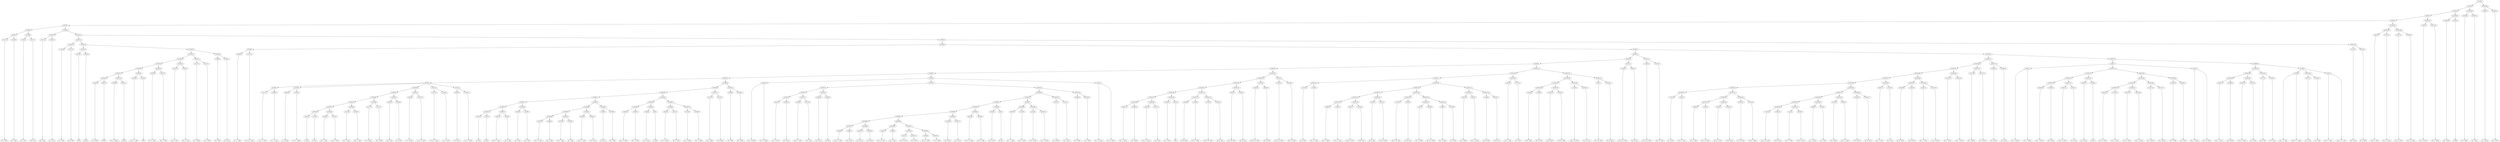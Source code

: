 digraph sample{
"L5217(0)"->"[D  E  F](0)"
"L-2362(0)"->"[F  G  A](0)"
"L5538(7)"->"L5217(0)"
"L5538(7)"->"L-2362(0)"
"L-2362(1)"->"[F  G  A](1)"
"L5217(1)"->"[D  E  F](1)"
"L5538(8)"->"L-2362(1)"
"L5538(8)"->"L5217(1)"
"L5538(6)"->"L5538(7)"
"L5538(6)"->"L5538(8)"
"L5217(2)"->"[D  E  F](2)"
"L-2362(2)"->"[F  G  A](2)"
"L5538(10)"->"L5217(2)"
"L5538(10)"->"L-2362(2)"
"L-2362(3)"->"[F  G  A](3)"
"L5217(3)"->"[D  E  F](3)"
"L5538(13)"->"L-2362(3)"
"L5538(13)"->"L5217(3)"
"L2387(0)"->"[D](0)"
"L5007(0)"->"[rest](0)"
"L5538(15)"->"L2387(0)"
"L5538(15)"->"L5007(0)"
"L2442(0)"->"[D  F  Ais](0)"
"L5007(1)"->"[rest](1)"
"L5538(22)"->"L2442(0)"
"L5538(22)"->"L5007(1)"
"L4550(0)"->"[D  E  G  Ais](0)"
"L5007(2)"->"[rest](2)"
"L5538(23)"->"L4550(0)"
"L5538(23)"->"L5007(2)"
"L5538(21)"->"L5538(22)"
"L5538(21)"->"L5538(23)"
"L3616(0)"->"[Cis  E  G  A](0)"
"L3319(0)"->"[A](0)"
"L5538(24)"->"L3616(0)"
"L5538(24)"->"L3319(0)"
"L5538(20)"->"L5538(21)"
"L5538(20)"->"L5538(24)"
"L4205(0)"->"[D  F  G  A](0)"
"L2472(0)"->"[D  E  F  A](0)"
"L5538(25)"->"L4205(0)"
"L5538(25)"->"L2472(0)"
"L5538(19)"->"L5538(20)"
"L5538(19)"->"L5538(25)"
"L2472(1)"->"[D  E  F  A](1)"
"L4205(1)"->"[D  F  G  A](1)"
"L5538(26)"->"L2472(1)"
"L5538(26)"->"L4205(1)"
"L5538(18)"->"L5538(19)"
"L5538(18)"->"L5538(26)"
"L4127(0)"->"[D  G  Ais](0)"
"L4127(1)"->"[D  G  Ais](1)"
"L5538(27)"->"L4127(0)"
"L5538(27)"->"L4127(1)"
"L5538(17)"->"L5538(18)"
"L5538(17)"->"L5538(27)"
"L3338(0)"->"[D  F  A](0)"
"L3338(1)"->"[D  F  A](1)"
"L5538(28)"->"L3338(0)"
"L5538(28)"->"L3338(1)"
"L5538(16)"->"L5538(17)"
"L5538(16)"->"L5538(28)"
"L5538(14)"->"L5538(15)"
"L5538(14)"->"L5538(16)"
"L5538(12)"->"L5538(13)"
"L5538(12)"->"L5538(14)"
"L5286(0)"->"[C  F  G  A](0)"
"L-2271(0)"->"[C  D  E  F  A](0)"
"L5339(0)"->"L5286(0)"
"L5339(0)"->"L-2271(0)"
"L-2271(1)"->"[C  D  E  F  A](1)"
"L5286(1)"->"[C  F  G  A](1)"
"L5220(0)"->"L-2271(1)"
"L5220(0)"->"L5286(1)"
"L4630(0)"->"[C  E  Ais](0)"
"L3252(0)"->"[C  E  G  Ais](0)"
"L5139(0)"->"L4630(0)"
"L5139(0)"->"L3252(0)"
"L3702(0)"->"[F  A](0)"
"L3702(1)"->"[F  A](1)"
"L5538(43)"->"L3702(0)"
"L5538(43)"->"L3702(1)"
"L4205(2)"->"[D  F  G  A](2)"
"L2472(2)"->"[D  E  F  A](2)"
"L5538(44)"->"L4205(2)"
"L5538(44)"->"L2472(2)"
"L5538(42)"->"L5538(43)"
"L5538(42)"->"L5538(44)"
"L2472(3)"->"[D  E  F  A](3)"
"L4205(3)"->"[D  F  G  A](3)"
"L5538(45)"->"L2472(3)"
"L5538(45)"->"L4205(3)"
"L5538(41)"->"L5538(42)"
"L5538(41)"->"L5538(45)"
"L4127(2)"->"[D  G  Ais](2)"
"L4127(3)"->"[D  G  Ais](3)"
"L5538(46)"->"L4127(2)"
"L5538(46)"->"L4127(3)"
"L5538(40)"->"L5538(41)"
"L5538(40)"->"L5538(46)"
"L3338(2)"->"[D  F  A](2)"
"L3338(3)"->"[D  F  A](3)"
"L5538(47)"->"L3338(2)"
"L5538(47)"->"L3338(3)"
"L5538(39)"->"L5538(40)"
"L5538(39)"->"L5538(47)"
"L5286(2)"->"[C  F  G  A](2)"
"L-2271(2)"->"[C  D  E  F  A](2)"
"L5339(1)"->"L5286(2)"
"L5339(1)"->"L-2271(2)"
"L5538(38)"->"L5538(39)"
"L5538(38)"->"L5339(1)"
"L-2271(3)"->"[C  D  E  F  A](3)"
"L5286(3)"->"[C  F  G  A](3)"
"L5220(1)"->"L-2271(3)"
"L5220(1)"->"L5286(3)"
"L4630(1)"->"[C  E  Ais](1)"
"L3252(1)"->"[C  E  G  Ais](1)"
"L5139(1)"->"L4630(1)"
"L5139(1)"->"L3252(1)"
"L5520(0)"->"L5220(0)"
"L5520(0)"->"L5139(0)"
"L5520(0)"->"L5538(38)"
"L5520(0)"->"L5220(1)"
"L5520(0)"->"L5139(1)"
"L3702(2)"->"[F  A](2)"
"L3702(3)"->"[F  A](3)"
"L5538(54)"->"L3702(2)"
"L5538(54)"->"L3702(3)"
"L3616(1)"->"[Cis  E  G  A](1)"
"L3564(0)"->"[Cis  E  A](0)"
"L5538(55)"->"L3616(1)"
"L5538(55)"->"L3564(0)"
"L5538(53)"->"L5538(54)"
"L5538(53)"->"L5538(55)"
"L3338(4)"->"[D  F  A](4)"
"L3338(5)"->"[D  F  A](5)"
"L5538(56)"->"L3338(4)"
"L5538(56)"->"L3338(5)"
"L5538(52)"->"L5538(53)"
"L5538(52)"->"L5538(56)"
"L3616(2)"->"[Cis  E  G  A](2)"
"L3289(0)"->"[Cis  G  A](0)"
"L5538(60)"->"L3616(2)"
"L5538(60)"->"L3289(0)"
"L2472(4)"->"[D  E  F  A](4)"
"L3338(6)"->"[D  F  A](6)"
"L5538(61)"->"L2472(4)"
"L5538(61)"->"L3338(6)"
"L5538(59)"->"L5538(60)"
"L5538(59)"->"L5538(61)"
"L3616(3)"->"[Cis  E  G  A](3)"
"L3564(1)"->"[Cis  E  A](1)"
"L5538(62)"->"L3616(3)"
"L5538(62)"->"L3564(1)"
"L5538(58)"->"L5538(59)"
"L5538(58)"->"L5538(62)"
"L3338(7)"->"[D  F  A](7)"
"L3338(8)"->"[D  F  A](8)"
"L5538(63)"->"L3338(7)"
"L5538(63)"->"L3338(8)"
"L5538(57)"->"L5538(58)"
"L5538(57)"->"L5538(63)"
"L5538(51)"->"L5538(52)"
"L5538(51)"->"L5538(57)"
"L3616(4)"->"[Cis  E  G  A](4)"
"L4205(4)"->"[D  F  G  A](4)"
"L5538(66)"->"L3616(4)"
"L5538(66)"->"L4205(4)"
"L3564(2)"->"[Cis  E  A](2)"
"L93(0)"->"[E  A](0)"
"L5538(67)"->"L3564(2)"
"L5538(67)"->"L93(0)"
"L5538(65)"->"L5538(66)"
"L5538(65)"->"L5538(67)"
"L4205(5)"->"[D  F  G  A](5)"
"L2472(5)"->"[D  E  F  A](5)"
"L5538(69)"->"L4205(5)"
"L5538(69)"->"L2472(5)"
"L2472(6)"->"[D  E  F  A](6)"
"L4205(6)"->"[D  F  G  A](6)"
"L5538(70)"->"L2472(6)"
"L5538(70)"->"L4205(6)"
"L5538(68)"->"L5538(69)"
"L5538(68)"->"L5538(70)"
"L5538(64)"->"L5538(65)"
"L5538(64)"->"L5538(68)"
"L5538(50)"->"L5538(51)"
"L5538(50)"->"L5538(64)"
"L4127(4)"->"[D  G  Ais](4)"
"L4127(5)"->"[D  G  Ais](5)"
"L5538(71)"->"L4127(4)"
"L5538(71)"->"L4127(5)"
"L5538(49)"->"L5538(50)"
"L5538(49)"->"L5538(71)"
"L3338(9)"->"[D  F  A](9)"
"L3338(10)"->"[D  F  A](10)"
"L5538(72)"->"L3338(9)"
"L5538(72)"->"L3338(10)"
"L5538(48)"->"L5538(49)"
"L5538(48)"->"L5538(72)"
"L5538(37)"->"L5520(0)"
"L5538(37)"->"L5538(48)"
"L1942(0)"->"[E  G  A  Ais](0)"
"L1942(0)"->"[E  F  G  Ais](0)"
"L4205(7)"->"[D  F  G  A](7)"
"L3338(11)"->"[D  F  A](11)"
"L5538(76)"->"L4205(7)"
"L5538(76)"->"L3338(11)"
"L3616(5)"->"[Cis  E  G  A](5)"
"L4741(0)"->"[E  G  A](0)"
"L5538(77)"->"L3616(5)"
"L5538(77)"->"L4741(0)"
"L5538(75)"->"L5538(76)"
"L5538(75)"->"L5538(77)"
"L3338(12)"->"[D  F  A](12)"
"L-2386(0)"->"[D  A](0)"
"L5538(78)"->"L3338(12)"
"L5538(78)"->"L-2386(0)"
"L5538(74)"->"L5538(75)"
"L5538(74)"->"L5538(78)"
"L3616(6)"->"[Cis  E  G  A](6)"
"L3564(3)"->"[Cis  E  A](3)"
"L5538(87)"->"L3616(6)"
"L5538(87)"->"L3564(3)"
"L3338(13)"->"[D  F  A](13)"
"L3338(14)"->"[D  F  A](14)"
"L5538(88)"->"L3338(13)"
"L5538(88)"->"L3338(14)"
"L5538(86)"->"L5538(87)"
"L5538(86)"->"L5538(88)"
"L3616(7)"->"[Cis  E  G  A](7)"
"L3289(1)"->"[Cis  G  A](1)"
"L5538(90)"->"L3616(7)"
"L5538(90)"->"L3289(1)"
"L2472(7)"->"[D  E  F  A](7)"
"L3338(15)"->"[D  F  A](15)"
"L5538(92)"->"L2472(7)"
"L5538(92)"->"L3338(15)"
"L3616(8)"->"[Cis  E  G  A](8)"
"L3564(4)"->"[Cis  E  A](4)"
"L5538(93)"->"L3616(8)"
"L5538(93)"->"L3564(4)"
"L5538(91)"->"L5538(92)"
"L5538(91)"->"L5538(93)"
"L5538(89)"->"L5538(90)"
"L5538(89)"->"L5538(91)"
"L5538(85)"->"L5538(86)"
"L5538(85)"->"L5538(89)"
"L3338(16)"->"[D  F  A](16)"
"L3338(17)"->"[D  F  A](17)"
"L5538(94)"->"L3338(16)"
"L5538(94)"->"L3338(17)"
"L5538(84)"->"L5538(85)"
"L5538(84)"->"L5538(94)"
"L3616(9)"->"[Cis  E  G  A](9)"
"L4205(8)"->"[D  F  G  A](8)"
"L5538(95)"->"L3616(9)"
"L5538(95)"->"L4205(8)"
"L5538(83)"->"L5538(84)"
"L5538(83)"->"L5538(95)"
"L3564(5)"->"[Cis  E  A](5)"
"L93(1)"->"[E  A](1)"
"L5538(96)"->"L3564(5)"
"L5538(96)"->"L93(1)"
"L5538(82)"->"L5538(83)"
"L5538(82)"->"L5538(96)"
"L4205(9)"->"[D  F  G  A](9)"
"L2472(8)"->"[D  E  F  A](8)"
"L5538(98)"->"L4205(9)"
"L5538(98)"->"L2472(8)"
"L2472(9)"->"[D  E  F  A](9)"
"L4205(10)"->"[D  F  G  A](10)"
"L5538(99)"->"L2472(9)"
"L5538(99)"->"L4205(10)"
"L5538(97)"->"L5538(98)"
"L5538(97)"->"L5538(99)"
"L5538(81)"->"L5538(82)"
"L5538(81)"->"L5538(97)"
"L4127(6)"->"[D  G  Ais](6)"
"L4127(7)"->"[D  G  Ais](7)"
"L5538(100)"->"L4127(6)"
"L5538(100)"->"L4127(7)"
"L5538(80)"->"L5538(81)"
"L5538(80)"->"L5538(100)"
"L3338(18)"->"[D  F  A](18)"
"L3338(19)"->"[D  F  A](19)"
"L5538(101)"->"L3338(18)"
"L5538(101)"->"L3338(19)"
"L5538(79)"->"L5538(80)"
"L5538(79)"->"L5538(101)"
"L5538(73)"->"L5538(74)"
"L5538(73)"->"L5538(79)"
"L1942(1)"->"[E  G  A  Ais](1)"
"L1942(1)"->"[E  F  G  Ais](1)"
"L5454(0)"->"L1942(0)"
"L5454(0)"->"L5538(73)"
"L5454(0)"->"L1942(1)"
"L5538(36)"->"L5538(37)"
"L5538(36)"->"L5454(0)"
"L4205(11)"->"[D  F  G  A](11)"
"L3338(20)"->"[D  F  A](20)"
"L5538(108)"->"L4205(11)"
"L5538(108)"->"L3338(20)"
"L3616(10)"->"[Cis  E  G  A](10)"
"L4741(1)"->"[E  G  A](1)"
"L5538(109)"->"L3616(10)"
"L5538(109)"->"L4741(1)"
"L5538(107)"->"L5538(108)"
"L5538(107)"->"L5538(109)"
"L3338(21)"->"[D  F  A](21)"
"L2387(1)"->"[D](1)"
"L5538(110)"->"L3338(21)"
"L5538(110)"->"L2387(1)"
"L5538(106)"->"L5538(107)"
"L5538(106)"->"L5538(110)"
"L1954(0)"->"[D  Fis  A](0)"
"L3241(0)"->"[D  Fis  A  B](0)"
"L5538(112)"->"L1954(0)"
"L5538(112)"->"L3241(0)"
"L-2376(0)"->"[Cis  D  Fis  A](0)"
"L1954(1)"->"[D  Fis  A](1)"
"L5538(113)"->"L-2376(0)"
"L5538(113)"->"L1954(1)"
"L5538(111)"->"L5538(112)"
"L5538(111)"->"L5538(113)"
"L5538(105)"->"L5538(106)"
"L5538(105)"->"L5538(111)"
"L297(0)"->"[D  E  Fis  A](0)"
"L1954(2)"->"[D  Fis  A](2)"
"L5538(114)"->"L297(0)"
"L5538(114)"->"L1954(2)"
"L5538(104)"->"L5538(105)"
"L5538(104)"->"L5538(114)"
"L-2382(0)"->"[D  Fis  Gis  B](0)"
"L5002(0)"->"[D  Gis  B](0)"
"L5531(0)"->"L-2382(0)"
"L5531(0)"->"L5002(0)"
"L5538(103)"->"L5538(104)"
"L5538(103)"->"L5531(0)"
"L-2382(1)"->"[D  Fis  Gis  B](1)"
"L4270(0)"->"[D  E  Gis  B](0)"
"L5531(1)"->"L-2382(1)"
"L5531(1)"->"L4270(0)"
"L5538(102)"->"L5538(103)"
"L5538(102)"->"L5531(1)"
"L5538(35)"->"L5538(36)"
"L5538(35)"->"L5538(102)"
"L-2372(0)"->"[D  G  A](0)"
"L2078(0)"->"[Cis  D  G  A](0)"
"L5538(118)"->"L-2372(0)"
"L5538(118)"->"L2078(0)"
"L3099(0)"->"[D  G  A  B](0)"
"L2078(1)"->"[Cis  D  G  A](1)"
"L5538(123)"->"L3099(0)"
"L5538(123)"->"L2078(1)"
"L3241(1)"->"[D  Fis  A  B](1)"
"L1954(3)"->"[D  Fis  A](3)"
"L5538(124)"->"L3241(1)"
"L5538(124)"->"L1954(3)"
"L5538(122)"->"L5538(123)"
"L5538(122)"->"L5538(124)"
"L1954(4)"->"[D  Fis  A](4)"
"L3241(2)"->"[D  Fis  A  B](2)"
"L5538(125)"->"L1954(4)"
"L5538(125)"->"L3241(2)"
"L5538(121)"->"L5538(122)"
"L5538(121)"->"L5538(125)"
"L-2376(1)"->"[Cis  D  Fis  A](1)"
"L1954(5)"->"[D  Fis  A](5)"
"L5538(127)"->"L-2376(1)"
"L5538(127)"->"L1954(5)"
"L113(0)"->"[D  E  G  B](0)"
"L1658(0)"->"[D  Fis  G  B](0)"
"L5538(129)"->"L113(0)"
"L5538(129)"->"L1658(0)"
"L3099(1)"->"[D  G  A  B](1)"
"L2740(0)"->"[D  G  B](0)"
"L5538(130)"->"L3099(1)"
"L5538(130)"->"L2740(0)"
"L5538(128)"->"L5538(129)"
"L5538(128)"->"L5538(130)"
"L5538(126)"->"L5538(127)"
"L5538(126)"->"L5538(128)"
"L5538(120)"->"L5538(121)"
"L5538(120)"->"L5538(126)"
"L4127(8)"->"[D  G  Ais](8)"
"L4550(1)"->"[D  E  G  Ais](1)"
"L5538(132)"->"L4127(8)"
"L5538(132)"->"L4550(1)"
"L1954(6)"->"[D  Fis  A](6)"
"L1954(7)"->"[D  Fis  A](7)"
"L5538(133)"->"L1954(6)"
"L5538(133)"->"L1954(7)"
"L5538(131)"->"L5538(132)"
"L5538(131)"->"L5538(133)"
"L5538(119)"->"L5538(120)"
"L5538(119)"->"L5538(131)"
"L5538(117)"->"L5538(118)"
"L5538(117)"->"L5538(119)"
"L3952(0)"->"[D  E  G  A](0)"
"L-2372(1)"->"[D  G  A](1)"
"L5538(134)"->"L3952(0)"
"L5538(134)"->"L-2372(1)"
"L5538(116)"->"L5538(117)"
"L5538(116)"->"L5538(134)"
"L1954(8)"->"[D  Fis  A](8)"
"L1954(9)"->"[D  Fis  A](9)"
"L5538(138)"->"L1954(8)"
"L5538(138)"->"L1954(9)"
"L1954(10)"->"[D  Fis  A](10)"
"L3241(3)"->"[D  Fis  A  B](3)"
"L5538(139)"->"L1954(10)"
"L5538(139)"->"L3241(3)"
"L5538(137)"->"L5538(138)"
"L5538(137)"->"L5538(139)"
"L-2376(2)"->"[Cis  D  Fis  A](2)"
"L1954(11)"->"[D  Fis  A](11)"
"L5538(140)"->"L-2376(2)"
"L5538(140)"->"L1954(11)"
"L5538(136)"->"L5538(137)"
"L5538(136)"->"L5538(140)"
"L297(1)"->"[D  E  Fis  A](1)"
"L1954(12)"->"[D  Fis  A](12)"
"L5538(141)"->"L297(1)"
"L5538(141)"->"L1954(12)"
"L5538(135)"->"L5538(136)"
"L5538(135)"->"L5538(141)"
"L5538(115)"->"L5538(116)"
"L5538(115)"->"L5538(135)"
"L5538(34)"->"L5538(35)"
"L5538(34)"->"L5538(115)"
"L-2382(2)"->"[D  Fis  Gis  B](2)"
"L5002(1)"->"[D  Gis  B](1)"
"L5531(2)"->"L-2382(2)"
"L5531(2)"->"L5002(1)"
"L5538(33)"->"L5538(34)"
"L5538(33)"->"L5531(2)"
"L-2382(3)"->"[D  Fis  Gis  B](3)"
"L4270(1)"->"[D  E  Gis  B](1)"
"L5531(3)"->"L-2382(3)"
"L5531(3)"->"L4270(1)"
"L5538(32)"->"L5538(33)"
"L5538(32)"->"L5531(3)"
"L-2372(2)"->"[D  G  A](2)"
"L2078(2)"->"[Cis  D  G  A](2)"
"L5538(150)"->"L-2372(2)"
"L5538(150)"->"L2078(2)"
"L3099(2)"->"[D  G  A  B](2)"
"L2078(3)"->"[Cis  D  G  A](3)"
"L5538(153)"->"L3099(2)"
"L5538(153)"->"L2078(3)"
"L3241(4)"->"[D  Fis  A  B](4)"
"L1954(13)"->"[D  Fis  A](13)"
"L5538(154)"->"L3241(4)"
"L5538(154)"->"L1954(13)"
"L5538(152)"->"L5538(153)"
"L5538(152)"->"L5538(154)"
"L1954(14)"->"[D  Fis  A](14)"
"L3241(5)"->"[D  Fis  A  B](5)"
"L5538(155)"->"L1954(14)"
"L5538(155)"->"L3241(5)"
"L5538(151)"->"L5538(152)"
"L5538(151)"->"L5538(155)"
"L5538(149)"->"L5538(150)"
"L5538(149)"->"L5538(151)"
"L-2376(3)"->"[Cis  D  Fis  A](3)"
"L1954(15)"->"[D  Fis  A](15)"
"L5538(160)"->"L-2376(3)"
"L5538(160)"->"L1954(15)"
"L113(1)"->"[D  E  G  B](1)"
"L1658(1)"->"[D  Fis  G  B](1)"
"L5538(161)"->"L113(1)"
"L5538(161)"->"L1658(1)"
"L5538(159)"->"L5538(160)"
"L5538(159)"->"L5538(161)"
"L3099(3)"->"[D  G  A  B](3)"
"L2740(1)"->"[D  G  B](1)"
"L5538(162)"->"L3099(3)"
"L5538(162)"->"L2740(1)"
"L5538(158)"->"L5538(159)"
"L5538(158)"->"L5538(162)"
"L4127(9)"->"[D  G  Ais](9)"
"L4550(2)"->"[D  E  G  Ais](2)"
"L5538(163)"->"L4127(9)"
"L5538(163)"->"L4550(2)"
"L5538(157)"->"L5538(158)"
"L5538(157)"->"L5538(163)"
"L1954(16)"->"[D  Fis  A](16)"
"L1954(17)"->"[D  Fis  A](17)"
"L5538(164)"->"L1954(16)"
"L5538(164)"->"L1954(17)"
"L5538(156)"->"L5538(157)"
"L5538(156)"->"L5538(164)"
"L5538(148)"->"L5538(149)"
"L5538(148)"->"L5538(156)"
"L3952(1)"->"[D  E  G  A](1)"
"L-2372(3)"->"[D  G  A](3)"
"L5538(165)"->"L3952(1)"
"L5538(165)"->"L-2372(3)"
"L5538(147)"->"L5538(148)"
"L5538(147)"->"L5538(165)"
"L1954(18)"->"[D  Fis  A](18)"
"L1954(19)"->"[D  Fis  A](19)"
"L5538(167)"->"L1954(18)"
"L5538(167)"->"L1954(19)"
"L4205(12)"->"[D  F  G  A](12)"
"L2472(10)"->"[D  E  F  A](10)"
"L5538(168)"->"L4205(12)"
"L5538(168)"->"L2472(10)"
"L5538(166)"->"L5538(167)"
"L5538(166)"->"L5538(168)"
"L5538(146)"->"L5538(147)"
"L5538(146)"->"L5538(166)"
"L2472(11)"->"[D  E  F  A](11)"
"L4205(13)"->"[D  F  G  A](13)"
"L5538(169)"->"L2472(11)"
"L5538(169)"->"L4205(13)"
"L5538(145)"->"L5538(146)"
"L5538(145)"->"L5538(169)"
"L4127(10)"->"[D  G  Ais](10)"
"L4127(11)"->"[D  G  Ais](11)"
"L5538(170)"->"L4127(10)"
"L5538(170)"->"L4127(11)"
"L5538(144)"->"L5538(145)"
"L5538(144)"->"L5538(170)"
"L3338(22)"->"[D  F  A](22)"
"L3338(23)"->"[D  F  A](23)"
"L5538(171)"->"L3338(22)"
"L5538(171)"->"L3338(23)"
"L5538(143)"->"L5538(144)"
"L5538(143)"->"L5538(171)"
"L1942(2)"->"[E  G  A  Ais](2)"
"L1942(2)"->"[E  F  G  Ais](2)"
"L4205(14)"->"[D  F  G  A](14)"
"L3338(24)"->"[D  F  A](24)"
"L5538(176)"->"L4205(14)"
"L5538(176)"->"L3338(24)"
"L3616(11)"->"[Cis  E  G  A](11)"
"L4741(2)"->"[E  G  A](2)"
"L5538(177)"->"L3616(11)"
"L5538(177)"->"L4741(2)"
"L5538(175)"->"L5538(176)"
"L5538(175)"->"L5538(177)"
"L3338(25)"->"[D  F  A](25)"
"L-2386(1)"->"[D  A](1)"
"L5538(178)"->"L3338(25)"
"L5538(178)"->"L-2386(1)"
"L5538(174)"->"L5538(175)"
"L5538(174)"->"L5538(178)"
"L4205(15)"->"[D  F  G  A](15)"
"L2472(12)"->"[D  E  F  A](12)"
"L5538(182)"->"L4205(15)"
"L5538(182)"->"L2472(12)"
"L2472(13)"->"[D  E  F  A](13)"
"L4205(16)"->"[D  F  G  A](16)"
"L5538(183)"->"L2472(13)"
"L5538(183)"->"L4205(16)"
"L5538(181)"->"L5538(182)"
"L5538(181)"->"L5538(183)"
"L4127(12)"->"[D  G  Ais](12)"
"L4127(13)"->"[D  G  Ais](13)"
"L5538(184)"->"L4127(12)"
"L5538(184)"->"L4127(13)"
"L5538(180)"->"L5538(181)"
"L5538(180)"->"L5538(184)"
"L3338(26)"->"[D  F  A](26)"
"L3338(27)"->"[D  F  A](27)"
"L5538(185)"->"L3338(26)"
"L5538(185)"->"L3338(27)"
"L5538(179)"->"L5538(180)"
"L5538(179)"->"L5538(185)"
"L5538(173)"->"L5538(174)"
"L5538(173)"->"L5538(179)"
"L1942(3)"->"[E  G  A  Ais](3)"
"L1942(3)"->"[E  F  G  Ais](3)"
"L5454(1)"->"L1942(2)"
"L5454(1)"->"L5538(173)"
"L5454(1)"->"L1942(3)"
"L4205(17)"->"[D  F  G  A](17)"
"L3338(28)"->"[D  F  A](28)"
"L5538(189)"->"L4205(17)"
"L5538(189)"->"L3338(28)"
"L3616(12)"->"[Cis  E  G  A](12)"
"L4741(3)"->"[E  G  A](3)"
"L5538(190)"->"L3616(12)"
"L5538(190)"->"L4741(3)"
"L5538(188)"->"L5538(189)"
"L5538(188)"->"L5538(190)"
"L5217(4)"->"[D  E  F](4)"
"L-2362(4)"->"[F  G  A](4)"
"L5538(191)"->"L5217(4)"
"L5538(191)"->"L-2362(4)"
"L5538(187)"->"L5538(188)"
"L5538(187)"->"L5538(191)"
"L1039(0)"->"[Cis  F  G  A](0)"
"L1039(0)"->"[Cis  E  F  G  A](0)"
"L5217(5)"->"[D  E  F](5)"
"L-2362(5)"->"[F  G  A](5)"
"L5538(192)"->"L5217(5)"
"L5538(192)"->"L-2362(5)"
"L1039(1)"->"[Cis  F  G  A](1)"
"L1039(1)"->"[Cis  E  F  G  A](1)"
"L5526(0)"->"L1039(0)"
"L5526(0)"->"L5538(192)"
"L5526(0)"->"L1039(1)"
"L5538(186)"->"L5538(187)"
"L5538(186)"->"L5526(0)"
"L5538(172)"->"L5454(1)"
"L5538(172)"->"L5538(186)"
"L5538(142)"->"L5538(143)"
"L5538(142)"->"L5538(172)"
"L5538(31)"->"L5538(32)"
"L5538(31)"->"L5538(142)"
"L5538(30)"->"L5339(0)"
"L5538(30)"->"L5538(31)"
"L5217(6)"->"[D  E  F](6)"
"L3612(0)"->"[F  Gis  A](0)"
"L5538(193)"->"L5217(6)"
"L5538(193)"->"L3612(0)"
"L5538(29)"->"L5538(30)"
"L5538(29)"->"L5538(193)"
"L5538(11)"->"L5538(12)"
"L5538(11)"->"L5538(29)"
"L5538(9)"->"L5538(10)"
"L5538(9)"->"L5538(11)"
"L5538(5)"->"L5538(6)"
"L5538(5)"->"L5538(9)"
"L4074(0)"->"[Cis  D  F  A](0)"
"L2472(14)"->"[D  E  F  A](14)"
"L5538(195)"->"L4074(0)"
"L5538(195)"->"L2472(14)"
"L2472(15)"->"[D  E  F  A](15)"
"L2002(0)"->"[D  F  Gis  A](0)"
"L5538(196)"->"L2472(15)"
"L5538(196)"->"L2002(0)"
"L5538(194)"->"L5538(195)"
"L5538(194)"->"L5538(196)"
"L5538(4)"->"L5538(5)"
"L5538(4)"->"L5538(194)"
"L4074(1)"->"[Cis  D  F  A](1)"
"L2472(16)"->"[D  E  F  A](16)"
"L5538(197)"->"L4074(1)"
"L5538(197)"->"L2472(16)"
"L5538(3)"->"L5538(4)"
"L5538(3)"->"L5538(197)"
"L3338(29)"->"[D  F  A](29)"
"L5007(3)"->"[rest](3)"
"L5538(198)"->"L3338(29)"
"L5538(198)"->"L5007(3)"
"L5538(2)"->"L5538(3)"
"L5538(2)"->"L5538(198)"
"L3338(30)"->"[D  F  A](30)"
"L3338(31)"->"[D  F  A](31)"
"L5538(199)"->"L3338(30)"
"L5538(199)"->"L3338(31)"
"L5538(1)"->"L5538(2)"
"L5538(1)"->"L5538(199)"
"L3338(32)"->"[D  F  A](32)"
"L3338(33)"->"[D  F  A](33)"
"L5538(200)"->"L3338(32)"
"L5538(200)"->"L3338(33)"
"L5538(0)"->"L5538(1)"
"L5538(0)"->"L5538(200)"
{rank = min; "L5538(0)"}
{rank = same; "L5538(1)"; "L5538(200)";}
{rank = same; "L5538(2)"; "L5538(199)"; "L3338(32)"; "L3338(33)";}
{rank = same; "L5538(3)"; "L5538(198)"; "L3338(30)"; "L3338(31)";}
{rank = same; "L5538(4)"; "L5538(197)"; "L3338(29)"; "L5007(3)";}
{rank = same; "L5538(5)"; "L5538(194)"; "L4074(1)"; "L2472(16)";}
{rank = same; "L5538(6)"; "L5538(9)"; "L5538(195)"; "L5538(196)";}
{rank = same; "L5538(7)"; "L5538(8)"; "L5538(10)"; "L5538(11)"; "L4074(0)"; "L2472(14)"; "L2472(15)"; "L2002(0)";}
{rank = same; "L5217(0)"; "L-2362(0)"; "L-2362(1)"; "L5217(1)"; "L5217(2)"; "L-2362(2)"; "L5538(12)"; "L5538(29)";}
{rank = same; "L5538(13)"; "L5538(14)"; "L5538(30)"; "L5538(193)";}
{rank = same; "L-2362(3)"; "L5217(3)"; "L5538(15)"; "L5538(16)"; "L5339(0)"; "L5538(31)"; "L5217(6)"; "L3612(0)";}
{rank = same; "L2387(0)"; "L5007(0)"; "L5538(17)"; "L5538(28)"; "L5286(0)"; "L-2271(0)"; "L5538(32)"; "L5538(142)";}
{rank = same; "L5538(18)"; "L5538(27)"; "L3338(0)"; "L3338(1)"; "L5538(33)"; "L5531(3)"; "L5538(143)"; "L5538(172)";}
{rank = same; "L5538(19)"; "L5538(26)"; "L4127(0)"; "L4127(1)"; "L5538(34)"; "L5531(2)"; "L-2382(3)"; "L4270(1)"; "L5538(144)"; "L5538(171)"; "L5454(1)"; "L5538(186)";}
{rank = same; "L5538(20)"; "L5538(25)"; "L2472(1)"; "L4205(1)"; "L5538(35)"; "L5538(115)"; "L-2382(2)"; "L5002(1)"; "L5538(145)"; "L5538(170)"; "L3338(22)"; "L3338(23)"; "L1942(2)"; "L5538(173)"; "L1942(3)"; "L5538(187)"; "L5526(0)";}
{rank = same; "L5538(21)"; "L5538(24)"; "L4205(0)"; "L2472(0)"; "L5538(36)"; "L5538(102)"; "L5538(116)"; "L5538(135)"; "L5538(146)"; "L5538(169)"; "L4127(10)"; "L4127(11)"; "L5538(174)"; "L5538(179)"; "L5538(188)"; "L5538(191)"; "L1039(0)"; "L5538(192)"; "L1039(1)";}
{rank = same; "L5538(22)"; "L5538(23)"; "L3616(0)"; "L3319(0)"; "L5538(37)"; "L5454(0)"; "L5538(103)"; "L5531(1)"; "L5538(117)"; "L5538(134)"; "L5538(136)"; "L5538(141)"; "L5538(147)"; "L5538(166)"; "L2472(11)"; "L4205(13)"; "L5538(175)"; "L5538(178)"; "L5538(180)"; "L5538(185)"; "L5538(189)"; "L5538(190)"; "L5217(4)"; "L-2362(4)"; "L5217(5)"; "L-2362(5)";}
{rank = same; "L2442(0)"; "L5007(1)"; "L4550(0)"; "L5007(2)"; "L5520(0)"; "L5538(48)"; "L1942(0)"; "L5538(73)"; "L1942(1)"; "L5538(104)"; "L5531(0)"; "L-2382(1)"; "L4270(0)"; "L5538(118)"; "L5538(119)"; "L3952(0)"; "L-2372(1)"; "L5538(137)"; "L5538(140)"; "L297(1)"; "L1954(12)"; "L5538(148)"; "L5538(165)"; "L5538(167)"; "L5538(168)"; "L5538(176)"; "L5538(177)"; "L3338(25)"; "L-2386(1)"; "L5538(181)"; "L5538(184)"; "L3338(26)"; "L3338(27)"; "L4205(17)"; "L3338(28)"; "L3616(12)"; "L4741(3)";}
{rank = same; "L5220(0)"; "L5139(0)"; "L5538(38)"; "L5220(1)"; "L5139(1)"; "L5538(49)"; "L5538(72)"; "L5538(74)"; "L5538(79)"; "L5538(105)"; "L5538(114)"; "L-2382(0)"; "L5002(0)"; "L-2372(0)"; "L2078(0)"; "L5538(120)"; "L5538(131)"; "L5538(138)"; "L5538(139)"; "L-2376(2)"; "L1954(11)"; "L5538(149)"; "L5538(156)"; "L3952(1)"; "L-2372(3)"; "L1954(18)"; "L1954(19)"; "L4205(12)"; "L2472(10)"; "L4205(14)"; "L3338(24)"; "L3616(11)"; "L4741(2)"; "L5538(182)"; "L5538(183)"; "L4127(12)"; "L4127(13)";}
{rank = same; "L-2271(1)"; "L5286(1)"; "L4630(0)"; "L3252(0)"; "L5538(39)"; "L5339(1)"; "L-2271(3)"; "L5286(3)"; "L4630(1)"; "L3252(1)"; "L5538(50)"; "L5538(71)"; "L3338(9)"; "L3338(10)"; "L5538(75)"; "L5538(78)"; "L5538(80)"; "L5538(101)"; "L5538(106)"; "L5538(111)"; "L297(0)"; "L1954(2)"; "L5538(121)"; "L5538(126)"; "L5538(132)"; "L5538(133)"; "L1954(8)"; "L1954(9)"; "L1954(10)"; "L3241(3)"; "L5538(150)"; "L5538(151)"; "L5538(157)"; "L5538(164)"; "L4205(15)"; "L2472(12)"; "L2472(13)"; "L4205(16)";}
{rank = same; "L5538(40)"; "L5538(47)"; "L5286(2)"; "L-2271(2)"; "L5538(51)"; "L5538(64)"; "L4127(4)"; "L4127(5)"; "L5538(76)"; "L5538(77)"; "L3338(12)"; "L-2386(0)"; "L5538(81)"; "L5538(100)"; "L3338(18)"; "L3338(19)"; "L5538(107)"; "L5538(110)"; "L5538(112)"; "L5538(113)"; "L5538(122)"; "L5538(125)"; "L5538(127)"; "L5538(128)"; "L4127(8)"; "L4550(1)"; "L1954(6)"; "L1954(7)"; "L-2372(2)"; "L2078(2)"; "L5538(152)"; "L5538(155)"; "L5538(158)"; "L5538(163)"; "L1954(16)"; "L1954(17)";}
{rank = same; "L5538(41)"; "L5538(46)"; "L3338(2)"; "L3338(3)"; "L5538(52)"; "L5538(57)"; "L5538(65)"; "L5538(68)"; "L4205(7)"; "L3338(11)"; "L3616(5)"; "L4741(0)"; "L5538(82)"; "L5538(97)"; "L4127(6)"; "L4127(7)"; "L5538(108)"; "L5538(109)"; "L3338(21)"; "L2387(1)"; "L1954(0)"; "L3241(0)"; "L-2376(0)"; "L1954(1)"; "L5538(123)"; "L5538(124)"; "L1954(4)"; "L3241(2)"; "L-2376(1)"; "L1954(5)"; "L5538(129)"; "L5538(130)"; "L5538(153)"; "L5538(154)"; "L1954(14)"; "L3241(5)"; "L5538(159)"; "L5538(162)"; "L4127(9)"; "L4550(2)";}
{rank = same; "L5538(42)"; "L5538(45)"; "L4127(2)"; "L4127(3)"; "L5538(53)"; "L5538(56)"; "L5538(58)"; "L5538(63)"; "L5538(66)"; "L5538(67)"; "L5538(69)"; "L5538(70)"; "L5538(83)"; "L5538(96)"; "L5538(98)"; "L5538(99)"; "L4205(11)"; "L3338(20)"; "L3616(10)"; "L4741(1)"; "L3099(0)"; "L2078(1)"; "L3241(1)"; "L1954(3)"; "L113(0)"; "L1658(0)"; "L3099(1)"; "L2740(0)"; "L3099(2)"; "L2078(3)"; "L3241(4)"; "L1954(13)"; "L5538(160)"; "L5538(161)"; "L3099(3)"; "L2740(1)";}
{rank = same; "L5538(43)"; "L5538(44)"; "L2472(3)"; "L4205(3)"; "L5538(54)"; "L5538(55)"; "L3338(4)"; "L3338(5)"; "L5538(59)"; "L5538(62)"; "L3338(7)"; "L3338(8)"; "L3616(4)"; "L4205(4)"; "L3564(2)"; "L93(0)"; "L4205(5)"; "L2472(5)"; "L2472(6)"; "L4205(6)"; "L5538(84)"; "L5538(95)"; "L3564(5)"; "L93(1)"; "L4205(9)"; "L2472(8)"; "L2472(9)"; "L4205(10)"; "L-2376(3)"; "L1954(15)"; "L113(1)"; "L1658(1)";}
{rank = same; "L3702(0)"; "L3702(1)"; "L4205(2)"; "L2472(2)"; "L3702(2)"; "L3702(3)"; "L3616(1)"; "L3564(0)"; "L5538(60)"; "L5538(61)"; "L3616(3)"; "L3564(1)"; "L5538(85)"; "L5538(94)"; "L3616(9)"; "L4205(8)";}
{rank = same; "L3616(2)"; "L3289(0)"; "L2472(4)"; "L3338(6)"; "L5538(86)"; "L5538(89)"; "L3338(16)"; "L3338(17)";}
{rank = same; "L5538(87)"; "L5538(88)"; "L5538(90)"; "L5538(91)";}
{rank = same; "L3616(6)"; "L3564(3)"; "L3338(13)"; "L3338(14)"; "L3616(7)"; "L3289(1)"; "L5538(92)"; "L5538(93)";}
{rank = same; "L2472(7)"; "L3338(15)"; "L3616(8)"; "L3564(4)";}
{rank = max; "[A](0)"; "[C  D  E  F  A](0)"; "[C  D  E  F  A](1)"; "[C  D  E  F  A](2)"; "[C  D  E  F  A](3)"; "[C  E  Ais](0)"; "[C  E  Ais](1)"; "[C  E  G  Ais](0)"; "[C  E  G  Ais](1)"; "[C  F  G  A](0)"; "[C  F  G  A](1)"; "[C  F  G  A](2)"; "[C  F  G  A](3)"; "[Cis  D  F  A](0)"; "[Cis  D  F  A](1)"; "[Cis  D  Fis  A](0)"; "[Cis  D  Fis  A](1)"; "[Cis  D  Fis  A](2)"; "[Cis  D  Fis  A](3)"; "[Cis  D  G  A](0)"; "[Cis  D  G  A](1)"; "[Cis  D  G  A](2)"; "[Cis  D  G  A](3)"; "[Cis  E  A](0)"; "[Cis  E  A](1)"; "[Cis  E  A](2)"; "[Cis  E  A](3)"; "[Cis  E  A](4)"; "[Cis  E  A](5)"; "[Cis  E  F  G  A](0)"; "[Cis  E  F  G  A](1)"; "[Cis  E  G  A](0)"; "[Cis  E  G  A](1)"; "[Cis  E  G  A](10)"; "[Cis  E  G  A](11)"; "[Cis  E  G  A](12)"; "[Cis  E  G  A](2)"; "[Cis  E  G  A](3)"; "[Cis  E  G  A](4)"; "[Cis  E  G  A](5)"; "[Cis  E  G  A](6)"; "[Cis  E  G  A](7)"; "[Cis  E  G  A](8)"; "[Cis  E  G  A](9)"; "[Cis  F  G  A](0)"; "[Cis  F  G  A](1)"; "[Cis  G  A](0)"; "[Cis  G  A](1)"; "[D  A](0)"; "[D  A](1)"; "[D  E  F  A](0)"; "[D  E  F  A](1)"; "[D  E  F  A](10)"; "[D  E  F  A](11)"; "[D  E  F  A](12)"; "[D  E  F  A](13)"; "[D  E  F  A](14)"; "[D  E  F  A](15)"; "[D  E  F  A](16)"; "[D  E  F  A](2)"; "[D  E  F  A](3)"; "[D  E  F  A](4)"; "[D  E  F  A](5)"; "[D  E  F  A](6)"; "[D  E  F  A](7)"; "[D  E  F  A](8)"; "[D  E  F  A](9)"; "[D  E  F](0)"; "[D  E  F](1)"; "[D  E  F](2)"; "[D  E  F](3)"; "[D  E  F](4)"; "[D  E  F](5)"; "[D  E  F](6)"; "[D  E  Fis  A](0)"; "[D  E  Fis  A](1)"; "[D  E  G  A](0)"; "[D  E  G  A](1)"; "[D  E  G  Ais](0)"; "[D  E  G  Ais](1)"; "[D  E  G  Ais](2)"; "[D  E  G  B](0)"; "[D  E  G  B](1)"; "[D  E  Gis  B](0)"; "[D  E  Gis  B](1)"; "[D  F  A](0)"; "[D  F  A](1)"; "[D  F  A](10)"; "[D  F  A](11)"; "[D  F  A](12)"; "[D  F  A](13)"; "[D  F  A](14)"; "[D  F  A](15)"; "[D  F  A](16)"; "[D  F  A](17)"; "[D  F  A](18)"; "[D  F  A](19)"; "[D  F  A](2)"; "[D  F  A](20)"; "[D  F  A](21)"; "[D  F  A](22)"; "[D  F  A](23)"; "[D  F  A](24)"; "[D  F  A](25)"; "[D  F  A](26)"; "[D  F  A](27)"; "[D  F  A](28)"; "[D  F  A](29)"; "[D  F  A](3)"; "[D  F  A](30)"; "[D  F  A](31)"; "[D  F  A](32)"; "[D  F  A](33)"; "[D  F  A](4)"; "[D  F  A](5)"; "[D  F  A](6)"; "[D  F  A](7)"; "[D  F  A](8)"; "[D  F  A](9)"; "[D  F  Ais](0)"; "[D  F  G  A](0)"; "[D  F  G  A](1)"; "[D  F  G  A](10)"; "[D  F  G  A](11)"; "[D  F  G  A](12)"; "[D  F  G  A](13)"; "[D  F  G  A](14)"; "[D  F  G  A](15)"; "[D  F  G  A](16)"; "[D  F  G  A](17)"; "[D  F  G  A](2)"; "[D  F  G  A](3)"; "[D  F  G  A](4)"; "[D  F  G  A](5)"; "[D  F  G  A](6)"; "[D  F  G  A](7)"; "[D  F  G  A](8)"; "[D  F  G  A](9)"; "[D  F  Gis  A](0)"; "[D  Fis  A  B](0)"; "[D  Fis  A  B](1)"; "[D  Fis  A  B](2)"; "[D  Fis  A  B](3)"; "[D  Fis  A  B](4)"; "[D  Fis  A  B](5)"; "[D  Fis  A](0)"; "[D  Fis  A](1)"; "[D  Fis  A](10)"; "[D  Fis  A](11)"; "[D  Fis  A](12)"; "[D  Fis  A](13)"; "[D  Fis  A](14)"; "[D  Fis  A](15)"; "[D  Fis  A](16)"; "[D  Fis  A](17)"; "[D  Fis  A](18)"; "[D  Fis  A](19)"; "[D  Fis  A](2)"; "[D  Fis  A](3)"; "[D  Fis  A](4)"; "[D  Fis  A](5)"; "[D  Fis  A](6)"; "[D  Fis  A](7)"; "[D  Fis  A](8)"; "[D  Fis  A](9)"; "[D  Fis  G  B](0)"; "[D  Fis  G  B](1)"; "[D  Fis  Gis  B](0)"; "[D  Fis  Gis  B](1)"; "[D  Fis  Gis  B](2)"; "[D  Fis  Gis  B](3)"; "[D  G  A  B](0)"; "[D  G  A  B](1)"; "[D  G  A  B](2)"; "[D  G  A  B](3)"; "[D  G  A](0)"; "[D  G  A](1)"; "[D  G  A](2)"; "[D  G  A](3)"; "[D  G  Ais](0)"; "[D  G  Ais](1)"; "[D  G  Ais](10)"; "[D  G  Ais](11)"; "[D  G  Ais](12)"; "[D  G  Ais](13)"; "[D  G  Ais](2)"; "[D  G  Ais](3)"; "[D  G  Ais](4)"; "[D  G  Ais](5)"; "[D  G  Ais](6)"; "[D  G  Ais](7)"; "[D  G  Ais](8)"; "[D  G  Ais](9)"; "[D  G  B](0)"; "[D  G  B](1)"; "[D  Gis  B](0)"; "[D  Gis  B](1)"; "[D](0)"; "[D](1)"; "[E  A](0)"; "[E  A](1)"; "[E  F  G  Ais](0)"; "[E  F  G  Ais](1)"; "[E  F  G  Ais](2)"; "[E  F  G  Ais](3)"; "[E  G  A  Ais](0)"; "[E  G  A  Ais](1)"; "[E  G  A  Ais](2)"; "[E  G  A  Ais](3)"; "[E  G  A](0)"; "[E  G  A](1)"; "[E  G  A](2)"; "[E  G  A](3)"; "[F  A](0)"; "[F  A](1)"; "[F  A](2)"; "[F  A](3)"; "[F  G  A](0)"; "[F  G  A](1)"; "[F  G  A](2)"; "[F  G  A](3)"; "[F  G  A](4)"; "[F  G  A](5)"; "[F  Gis  A](0)"; "[rest](0)"; "[rest](1)"; "[rest](2)"; "[rest](3)";}
}